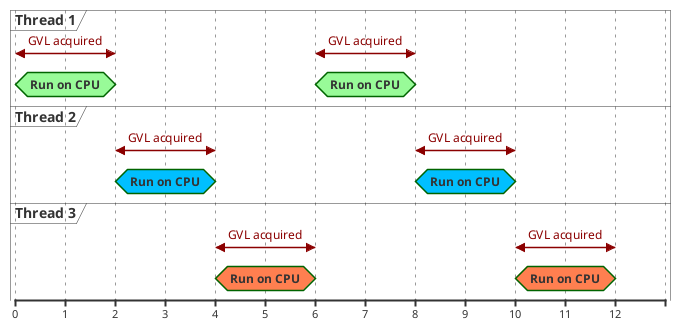 @startuml
concise "Thread 1" as th_1
concise "Thread 2" as th_2
concise "Thread 3" as th_3

@th_1
@0
@0 <-> @2 : \nGVL acquired
th_1 is "Run on CPU" #palegreen
@1
@2
th_1 is {hidden}
@6
@6 <-> @8 : \nGVL acquired
th_1 is "Run on CPU" #palegreen
@7
@8
th_1 is {hidden}

@th_2
@2
@2 <-> @4 : \nGVL acquired
th_2 is "Run on CPU" #deepskyblue
@3
@4
th_2 is {hidden}
@8
@8 <-> @10 : \nGVL acquired
th_2 is "Run on CPU" #deepskyblue
@9
@10
th_2 is {hidden}

@th_3
@4
@4 <-> @6 : \nGVL acquired
th_3 is "Run on CPU" #coral
@5
@6
th_3 is {hidden}
@10
@10 <-> @12 : \nGVL acquired
th_3 is "Run on CPU" #coral
@11
@12
th_3 is {hidden}


@enduml